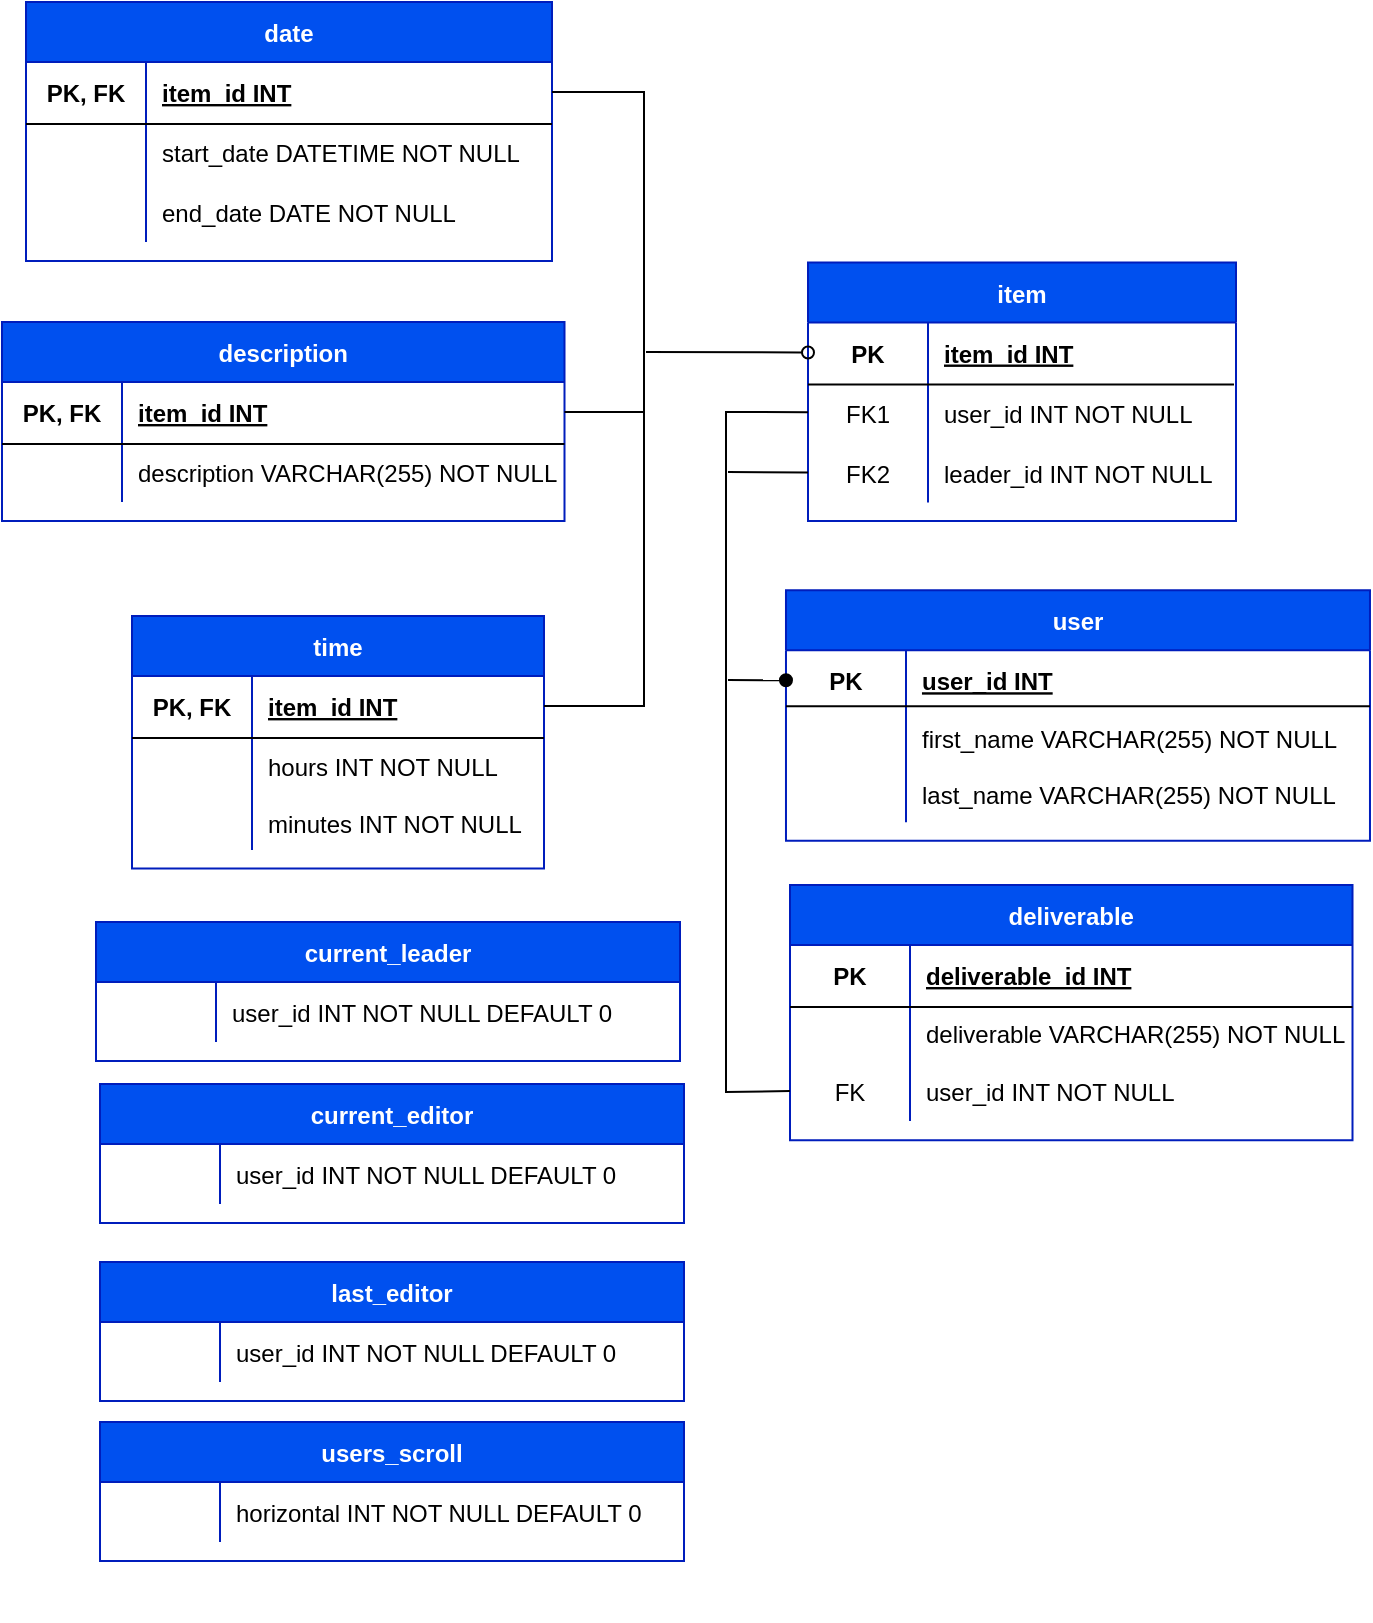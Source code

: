 <mxfile version="14.1.8" type="device"><diagram id="bYAOIsTHdRPR66ZtjGX8" name="Page-1"><mxGraphModel dx="1888" dy="1707" grid="0" gridSize="10" guides="1" tooltips="1" connect="1" arrows="1" fold="1" page="1" pageScale="1" pageWidth="850" pageHeight="1100" math="0" shadow="0"><root><mxCell id="0"/><mxCell id="1" parent="0"/><mxCell id="xfHz_J1VuN-92PHyVg03-23" value="" style="group" parent="1" vertex="1" connectable="0"><mxGeometry x="-770" y="-735" width="281.25" height="99.5" as="geometry"/></mxCell><mxCell id="xfHz_J1VuN-92PHyVg03-24" value="description" style="shape=table;startSize=30;container=1;collapsible=1;childLayout=tableLayout;fixedRows=1;rowLines=0;fontStyle=1;align=center;resizeLast=1;fillColor=#0050ef;strokeColor=#001DBC;fontColor=#ffffff;" parent="xfHz_J1VuN-92PHyVg03-23" vertex="1"><mxGeometry width="281.25" height="99.5" as="geometry"/></mxCell><mxCell id="xfHz_J1VuN-92PHyVg03-25" value="" style="shape=partialRectangle;collapsible=0;dropTarget=0;pointerEvents=0;fillColor=none;top=0;left=0;bottom=0;right=0;points=[[0,0.5],[1,0.5]];portConstraint=eastwest;" parent="xfHz_J1VuN-92PHyVg03-24" vertex="1"><mxGeometry y="30" width="281.25" height="30" as="geometry"/></mxCell><mxCell id="xfHz_J1VuN-92PHyVg03-26" value="PK, FK" style="shape=partialRectangle;connectable=0;fillColor=none;top=0;left=0;bottom=0;right=0;editable=1;overflow=hidden;fontStyle=1" parent="xfHz_J1VuN-92PHyVg03-25" vertex="1"><mxGeometry width="60" height="30" as="geometry"/></mxCell><mxCell id="xfHz_J1VuN-92PHyVg03-27" value="item_id INT" style="shape=partialRectangle;connectable=0;fillColor=none;top=0;left=0;bottom=0;right=0;align=left;spacingLeft=6;overflow=hidden;fontStyle=5" parent="xfHz_J1VuN-92PHyVg03-25" vertex="1"><mxGeometry x="60" width="221.25" height="30" as="geometry"/></mxCell><mxCell id="xfHz_J1VuN-92PHyVg03-28" style="shape=partialRectangle;collapsible=0;dropTarget=0;pointerEvents=0;fillColor=none;top=0;left=0;bottom=0;right=0;points=[[0,0.5],[1,0.5]];portConstraint=eastwest;" parent="xfHz_J1VuN-92PHyVg03-24" vertex="1"><mxGeometry y="60" width="281.25" height="30" as="geometry"/></mxCell><mxCell id="xfHz_J1VuN-92PHyVg03-29" style="shape=partialRectangle;connectable=0;fillColor=none;top=0;left=0;bottom=0;right=0;editable=1;overflow=hidden;fontStyle=0" parent="xfHz_J1VuN-92PHyVg03-28" vertex="1"><mxGeometry width="60" height="30" as="geometry"/></mxCell><mxCell id="xfHz_J1VuN-92PHyVg03-30" value="description VARCHAR(255) NOT NULL" style="shape=partialRectangle;connectable=0;fillColor=none;top=0;left=0;bottom=0;right=0;align=left;spacingLeft=6;overflow=hidden;fontStyle=0" parent="xfHz_J1VuN-92PHyVg03-28" vertex="1"><mxGeometry x="60" width="221.25" height="30" as="geometry"/></mxCell><mxCell id="xfHz_J1VuN-92PHyVg03-31" value="" style="line;strokeWidth=1;fillColor=none;align=left;verticalAlign=middle;spacingTop=-1;spacingLeft=3;spacingRight=3;rotatable=0;labelPosition=right;points=[];portConstraint=eastwest;" parent="xfHz_J1VuN-92PHyVg03-23" vertex="1"><mxGeometry y="57" width="281.25" height="8" as="geometry"/></mxCell><mxCell id="xfHz_J1VuN-92PHyVg03-51" value="" style="group" parent="1" vertex="1" connectable="0"><mxGeometry x="-378.01" y="-600.87" width="292" height="125.25" as="geometry"/></mxCell><mxCell id="xfHz_J1VuN-92PHyVg03-8" value="user" style="shape=table;startSize=30;container=1;collapsible=1;childLayout=tableLayout;fixedRows=1;rowLines=0;fontStyle=1;align=center;resizeLast=1;fillColor=#0050ef;strokeColor=#001DBC;fontColor=#ffffff;" parent="xfHz_J1VuN-92PHyVg03-51" vertex="1"><mxGeometry width="292" height="125.25" as="geometry"/></mxCell><mxCell id="xfHz_J1VuN-92PHyVg03-9" value="" style="shape=partialRectangle;collapsible=0;dropTarget=0;pointerEvents=0;fillColor=none;top=0;left=0;bottom=0;right=0;points=[[0,0.5],[1,0.5]];portConstraint=eastwest;" parent="xfHz_J1VuN-92PHyVg03-8" vertex="1"><mxGeometry y="30" width="292" height="30" as="geometry"/></mxCell><mxCell id="xfHz_J1VuN-92PHyVg03-10" value="PK" style="shape=partialRectangle;connectable=0;fillColor=none;top=0;left=0;bottom=0;right=0;editable=1;overflow=hidden;fontStyle=1" parent="xfHz_J1VuN-92PHyVg03-9" vertex="1"><mxGeometry width="60" height="30" as="geometry"/></mxCell><mxCell id="xfHz_J1VuN-92PHyVg03-11" value="user_id INT" style="shape=partialRectangle;connectable=0;fillColor=none;top=0;left=0;bottom=0;right=0;align=left;spacingLeft=6;overflow=hidden;fontStyle=5" parent="xfHz_J1VuN-92PHyVg03-9" vertex="1"><mxGeometry x="60" width="232" height="30" as="geometry"/></mxCell><mxCell id="xfHz_J1VuN-92PHyVg03-12" style="shape=partialRectangle;collapsible=0;dropTarget=0;pointerEvents=0;fillColor=none;top=0;left=0;bottom=0;right=0;points=[[0,0.5],[1,0.5]];portConstraint=eastwest;" parent="xfHz_J1VuN-92PHyVg03-8" vertex="1"><mxGeometry y="60" width="292" height="28" as="geometry"/></mxCell><mxCell id="xfHz_J1VuN-92PHyVg03-13" value="" style="shape=partialRectangle;connectable=0;fillColor=none;top=0;left=0;bottom=0;right=0;editable=1;overflow=hidden;fontStyle=0" parent="xfHz_J1VuN-92PHyVg03-12" vertex="1"><mxGeometry width="60" height="28" as="geometry"/></mxCell><mxCell id="xfHz_J1VuN-92PHyVg03-14" value="first_name VARCHAR(255) NOT NULL" style="shape=partialRectangle;connectable=0;fillColor=none;top=0;left=0;bottom=0;right=0;align=left;spacingLeft=6;overflow=hidden;fontStyle=0" parent="xfHz_J1VuN-92PHyVg03-12" vertex="1"><mxGeometry x="60" width="232" height="28" as="geometry"/></mxCell><mxCell id="xfHz_J1VuN-92PHyVg03-173" style="shape=partialRectangle;collapsible=0;dropTarget=0;pointerEvents=0;fillColor=none;top=0;left=0;bottom=0;right=0;points=[[0,0.5],[1,0.5]];portConstraint=eastwest;" parent="xfHz_J1VuN-92PHyVg03-8" vertex="1"><mxGeometry y="88" width="292" height="28" as="geometry"/></mxCell><mxCell id="xfHz_J1VuN-92PHyVg03-174" value="" style="shape=partialRectangle;connectable=0;fillColor=none;top=0;left=0;bottom=0;right=0;editable=1;overflow=hidden;fontStyle=0" parent="xfHz_J1VuN-92PHyVg03-173" vertex="1"><mxGeometry width="60" height="28" as="geometry"/></mxCell><mxCell id="xfHz_J1VuN-92PHyVg03-175" value="last_name VARCHAR(255) NOT NULL" style="shape=partialRectangle;connectable=0;fillColor=none;top=0;left=0;bottom=0;right=0;align=left;spacingLeft=6;overflow=hidden;fontStyle=0" parent="xfHz_J1VuN-92PHyVg03-173" vertex="1"><mxGeometry x="60" width="232" height="28" as="geometry"/></mxCell><mxCell id="xfHz_J1VuN-92PHyVg03-50" value="" style="line;strokeWidth=1;fillColor=none;align=left;verticalAlign=middle;spacingTop=-1;spacingLeft=3;spacingRight=3;rotatable=0;labelPosition=right;points=[];portConstraint=eastwest;" parent="xfHz_J1VuN-92PHyVg03-51" vertex="1"><mxGeometry y="54" width="292" height="8" as="geometry"/></mxCell><mxCell id="xfHz_J1VuN-92PHyVg03-55" value="" style="group" parent="1" vertex="1" connectable="0"><mxGeometry x="-705" y="-588" width="206" height="99.5" as="geometry"/></mxCell><mxCell id="xfHz_J1VuN-92PHyVg03-56" value="time" style="shape=table;startSize=30;container=1;collapsible=1;childLayout=tableLayout;fixedRows=1;rowLines=0;fontStyle=1;align=center;resizeLast=1;fillColor=#0050ef;strokeColor=#001DBC;fontColor=#ffffff;" parent="xfHz_J1VuN-92PHyVg03-55" vertex="1"><mxGeometry width="206" height="126.25" as="geometry"/></mxCell><mxCell id="xfHz_J1VuN-92PHyVg03-57" value="" style="shape=partialRectangle;collapsible=0;dropTarget=0;pointerEvents=0;fillColor=none;top=0;left=0;bottom=0;right=0;points=[[0,0.5],[1,0.5]];portConstraint=eastwest;" parent="xfHz_J1VuN-92PHyVg03-56" vertex="1"><mxGeometry y="30" width="206" height="30" as="geometry"/></mxCell><mxCell id="xfHz_J1VuN-92PHyVg03-58" value="PK, FK" style="shape=partialRectangle;connectable=0;fillColor=none;top=0;left=0;bottom=0;right=0;editable=1;overflow=hidden;fontStyle=1" parent="xfHz_J1VuN-92PHyVg03-57" vertex="1"><mxGeometry width="60" height="30" as="geometry"/></mxCell><mxCell id="xfHz_J1VuN-92PHyVg03-59" value="item_id INT" style="shape=partialRectangle;connectable=0;fillColor=none;top=0;left=0;bottom=0;right=0;align=left;spacingLeft=6;overflow=hidden;fontStyle=5" parent="xfHz_J1VuN-92PHyVg03-57" vertex="1"><mxGeometry x="60" width="146" height="30" as="geometry"/></mxCell><mxCell id="xfHz_J1VuN-92PHyVg03-63" style="shape=partialRectangle;collapsible=0;dropTarget=0;pointerEvents=0;fillColor=none;top=0;left=0;bottom=0;right=0;points=[[0,0.5],[1,0.5]];portConstraint=eastwest;" parent="xfHz_J1VuN-92PHyVg03-56" vertex="1"><mxGeometry y="60" width="206" height="30" as="geometry"/></mxCell><mxCell id="xfHz_J1VuN-92PHyVg03-64" style="shape=partialRectangle;connectable=0;fillColor=none;top=0;left=0;bottom=0;right=0;editable=1;overflow=hidden;fontStyle=0" parent="xfHz_J1VuN-92PHyVg03-63" vertex="1"><mxGeometry width="60" height="30" as="geometry"/></mxCell><mxCell id="xfHz_J1VuN-92PHyVg03-65" value="hours INT NOT NULL" style="shape=partialRectangle;connectable=0;fillColor=none;top=0;left=0;bottom=0;right=0;align=left;spacingLeft=6;overflow=hidden;fontStyle=0" parent="xfHz_J1VuN-92PHyVg03-63" vertex="1"><mxGeometry x="60" width="146" height="30" as="geometry"/></mxCell><mxCell id="xfHz_J1VuN-92PHyVg03-143" style="shape=partialRectangle;collapsible=0;dropTarget=0;pointerEvents=0;fillColor=none;top=0;left=0;bottom=0;right=0;points=[[0,0.5],[1,0.5]];portConstraint=eastwest;" parent="xfHz_J1VuN-92PHyVg03-56" vertex="1"><mxGeometry y="90" width="206" height="27" as="geometry"/></mxCell><mxCell id="xfHz_J1VuN-92PHyVg03-144" style="shape=partialRectangle;connectable=0;fillColor=none;top=0;left=0;bottom=0;right=0;editable=1;overflow=hidden;fontStyle=0" parent="xfHz_J1VuN-92PHyVg03-143" vertex="1"><mxGeometry width="60" height="27" as="geometry"/></mxCell><mxCell id="xfHz_J1VuN-92PHyVg03-145" value="minutes INT NOT NULL" style="shape=partialRectangle;connectable=0;fillColor=none;top=0;left=0;bottom=0;right=0;align=left;spacingLeft=6;overflow=hidden;fontStyle=0" parent="xfHz_J1VuN-92PHyVg03-143" vertex="1"><mxGeometry x="60" width="146" height="27" as="geometry"/></mxCell><mxCell id="xfHz_J1VuN-92PHyVg03-66" value="" style="line;strokeWidth=1;fillColor=none;align=left;verticalAlign=middle;spacingTop=-1;spacingLeft=3;spacingRight=3;rotatable=0;labelPosition=right;points=[];portConstraint=eastwest;" parent="xfHz_J1VuN-92PHyVg03-55" vertex="1"><mxGeometry y="57" width="206" height="8" as="geometry"/></mxCell><mxCell id="xfHz_J1VuN-92PHyVg03-67" value="" style="group" parent="1" vertex="1" connectable="0"><mxGeometry x="-758" y="-895" width="263" height="99.5" as="geometry"/></mxCell><mxCell id="xfHz_J1VuN-92PHyVg03-68" value="date" style="shape=table;startSize=30;container=1;collapsible=1;childLayout=tableLayout;fixedRows=1;rowLines=0;fontStyle=1;align=center;resizeLast=1;fillColor=#0050ef;strokeColor=#001DBC;fontColor=#ffffff;" parent="xfHz_J1VuN-92PHyVg03-67" vertex="1"><mxGeometry width="263" height="129.5" as="geometry"/></mxCell><mxCell id="xfHz_J1VuN-92PHyVg03-69" value="" style="shape=partialRectangle;collapsible=0;dropTarget=0;pointerEvents=0;fillColor=none;top=0;left=0;bottom=0;right=0;points=[[0,0.5],[1,0.5]];portConstraint=eastwest;" parent="xfHz_J1VuN-92PHyVg03-68" vertex="1"><mxGeometry y="30" width="263" height="30" as="geometry"/></mxCell><mxCell id="xfHz_J1VuN-92PHyVg03-70" value="PK, FK" style="shape=partialRectangle;connectable=0;fillColor=none;top=0;left=0;bottom=0;right=0;editable=1;overflow=hidden;fontStyle=1" parent="xfHz_J1VuN-92PHyVg03-69" vertex="1"><mxGeometry width="60" height="30" as="geometry"/></mxCell><mxCell id="xfHz_J1VuN-92PHyVg03-71" value="item_id INT" style="shape=partialRectangle;connectable=0;fillColor=none;top=0;left=0;bottom=0;right=0;align=left;spacingLeft=6;overflow=hidden;fontStyle=5" parent="xfHz_J1VuN-92PHyVg03-69" vertex="1"><mxGeometry x="60" width="203" height="30" as="geometry"/></mxCell><mxCell id="xfHz_J1VuN-92PHyVg03-75" style="shape=partialRectangle;collapsible=0;dropTarget=0;pointerEvents=0;fillColor=none;top=0;left=0;bottom=0;right=0;points=[[0,0.5],[1,0.5]];portConstraint=eastwest;" parent="xfHz_J1VuN-92PHyVg03-68" vertex="1"><mxGeometry y="60" width="263" height="30" as="geometry"/></mxCell><mxCell id="xfHz_J1VuN-92PHyVg03-76" style="shape=partialRectangle;connectable=0;fillColor=none;top=0;left=0;bottom=0;right=0;editable=1;overflow=hidden;fontStyle=0" parent="xfHz_J1VuN-92PHyVg03-75" vertex="1"><mxGeometry width="60" height="30" as="geometry"/></mxCell><mxCell id="xfHz_J1VuN-92PHyVg03-77" value="start_date DATETIME NOT NULL" style="shape=partialRectangle;connectable=0;fillColor=none;top=0;left=0;bottom=0;right=0;align=left;spacingLeft=6;overflow=hidden;fontStyle=0" parent="xfHz_J1VuN-92PHyVg03-75" vertex="1"><mxGeometry x="60" width="203" height="30" as="geometry"/></mxCell><mxCell id="2pNxpR_D9z3zoLVvetcD-47" style="shape=partialRectangle;collapsible=0;dropTarget=0;pointerEvents=0;fillColor=none;top=0;left=0;bottom=0;right=0;points=[[0,0.5],[1,0.5]];portConstraint=eastwest;" parent="xfHz_J1VuN-92PHyVg03-68" vertex="1"><mxGeometry y="90" width="263" height="30" as="geometry"/></mxCell><mxCell id="2pNxpR_D9z3zoLVvetcD-48" style="shape=partialRectangle;connectable=0;fillColor=none;top=0;left=0;bottom=0;right=0;editable=1;overflow=hidden;fontStyle=0" parent="2pNxpR_D9z3zoLVvetcD-47" vertex="1"><mxGeometry width="60" height="30" as="geometry"/></mxCell><mxCell id="2pNxpR_D9z3zoLVvetcD-49" value="end_date DATE NOT NULL" style="shape=partialRectangle;connectable=0;fillColor=none;top=0;left=0;bottom=0;right=0;align=left;spacingLeft=6;overflow=hidden;fontStyle=0" parent="2pNxpR_D9z3zoLVvetcD-47" vertex="1"><mxGeometry x="60" width="203" height="30" as="geometry"/></mxCell><mxCell id="xfHz_J1VuN-92PHyVg03-78" value="" style="line;strokeWidth=1;fillColor=none;align=left;verticalAlign=middle;spacingTop=-1;spacingLeft=3;spacingRight=3;rotatable=0;labelPosition=right;points=[];portConstraint=eastwest;" parent="xfHz_J1VuN-92PHyVg03-67" vertex="1"><mxGeometry y="57" width="263" height="8" as="geometry"/></mxCell><mxCell id="xfHz_J1VuN-92PHyVg03-150" value="" style="group" parent="1" vertex="1" connectable="0"><mxGeometry x="-367" y="-764.75" width="239" height="129.25" as="geometry"/></mxCell><mxCell id="xfHz_J1VuN-92PHyVg03-151" value="item" style="shape=table;startSize=30;container=1;collapsible=1;childLayout=tableLayout;fixedRows=1;rowLines=0;fontStyle=1;align=center;resizeLast=1;fillColor=#0050ef;strokeColor=#001DBC;fontColor=#ffffff;" parent="xfHz_J1VuN-92PHyVg03-150" vertex="1"><mxGeometry width="214" height="129.25" as="geometry"/></mxCell><mxCell id="xfHz_J1VuN-92PHyVg03-152" value="" style="shape=partialRectangle;collapsible=0;dropTarget=0;pointerEvents=0;fillColor=none;top=0;left=0;bottom=0;right=0;points=[[0,0.5],[1,0.5]];portConstraint=eastwest;" parent="xfHz_J1VuN-92PHyVg03-151" vertex="1"><mxGeometry y="30" width="214" height="30" as="geometry"/></mxCell><mxCell id="xfHz_J1VuN-92PHyVg03-153" value="PK" style="shape=partialRectangle;connectable=0;fillColor=none;top=0;left=0;bottom=0;right=0;editable=1;overflow=hidden;fontStyle=1" parent="xfHz_J1VuN-92PHyVg03-152" vertex="1"><mxGeometry width="60" height="30" as="geometry"/></mxCell><mxCell id="xfHz_J1VuN-92PHyVg03-154" value="item_id INT" style="shape=partialRectangle;connectable=0;fillColor=none;top=0;left=0;bottom=0;right=0;align=left;spacingLeft=6;overflow=hidden;fontStyle=5" parent="xfHz_J1VuN-92PHyVg03-152" vertex="1"><mxGeometry x="60" width="154" height="30" as="geometry"/></mxCell><mxCell id="2pNxpR_D9z3zoLVvetcD-125" style="shape=partialRectangle;collapsible=0;dropTarget=0;pointerEvents=0;fillColor=none;top=0;left=0;bottom=0;right=0;points=[[0,0.5],[1,0.5]];portConstraint=eastwest;" parent="xfHz_J1VuN-92PHyVg03-151" vertex="1"><mxGeometry y="60" width="214" height="30" as="geometry"/></mxCell><mxCell id="2pNxpR_D9z3zoLVvetcD-126" value="FK1" style="shape=partialRectangle;connectable=0;fillColor=none;top=0;left=0;bottom=0;right=0;editable=1;overflow=hidden;fontStyle=0" parent="2pNxpR_D9z3zoLVvetcD-125" vertex="1"><mxGeometry width="60" height="30" as="geometry"/></mxCell><mxCell id="2pNxpR_D9z3zoLVvetcD-127" value="user_id INT NOT NULL" style="shape=partialRectangle;connectable=0;fillColor=none;top=0;left=0;bottom=0;right=0;align=left;spacingLeft=6;overflow=hidden;fontStyle=0" parent="2pNxpR_D9z3zoLVvetcD-125" vertex="1"><mxGeometry x="60" width="154" height="30" as="geometry"/></mxCell><mxCell id="xfHz_J1VuN-92PHyVg03-155" style="shape=partialRectangle;collapsible=0;dropTarget=0;pointerEvents=0;fillColor=none;top=0;left=0;bottom=0;right=0;points=[[0,0.5],[1,0.5]];portConstraint=eastwest;" parent="xfHz_J1VuN-92PHyVg03-151" vertex="1"><mxGeometry y="90" width="214" height="30" as="geometry"/></mxCell><mxCell id="xfHz_J1VuN-92PHyVg03-156" value="FK2" style="shape=partialRectangle;connectable=0;fillColor=none;top=0;left=0;bottom=0;right=0;editable=1;overflow=hidden;fontStyle=0" parent="xfHz_J1VuN-92PHyVg03-155" vertex="1"><mxGeometry width="60" height="30" as="geometry"/></mxCell><mxCell id="xfHz_J1VuN-92PHyVg03-157" value="leader_id INT NOT NULL" style="shape=partialRectangle;connectable=0;fillColor=none;top=0;left=0;bottom=0;right=0;align=left;spacingLeft=6;overflow=hidden;fontStyle=0" parent="xfHz_J1VuN-92PHyVg03-155" vertex="1"><mxGeometry x="60" width="154" height="30" as="geometry"/></mxCell><mxCell id="xfHz_J1VuN-92PHyVg03-164" value="" style="line;strokeWidth=1;fillColor=none;align=left;verticalAlign=middle;spacingTop=-1;spacingLeft=3;spacingRight=3;rotatable=0;labelPosition=right;points=[];portConstraint=eastwest;" parent="xfHz_J1VuN-92PHyVg03-150" vertex="1"><mxGeometry y="57" width="213" height="8" as="geometry"/></mxCell><mxCell id="2pNxpR_D9z3zoLVvetcD-2" value="" style="group" parent="1" vertex="1" connectable="0"><mxGeometry x="-376" y="-453.5" width="281.25" height="99.5" as="geometry"/></mxCell><mxCell id="2pNxpR_D9z3zoLVvetcD-3" value="deliverable" style="shape=table;startSize=30;container=1;collapsible=1;childLayout=tableLayout;fixedRows=1;rowLines=0;fontStyle=1;align=center;resizeLast=1;fillColor=#0050ef;strokeColor=#001DBC;fontColor=#ffffff;" parent="2pNxpR_D9z3zoLVvetcD-2" vertex="1"><mxGeometry width="281.25" height="127.65" as="geometry"/></mxCell><mxCell id="2pNxpR_D9z3zoLVvetcD-4" value="" style="shape=partialRectangle;collapsible=0;dropTarget=0;pointerEvents=0;fillColor=none;top=0;left=0;bottom=0;right=0;points=[[0,0.5],[1,0.5]];portConstraint=eastwest;" parent="2pNxpR_D9z3zoLVvetcD-3" vertex="1"><mxGeometry y="30" width="281.25" height="30" as="geometry"/></mxCell><mxCell id="2pNxpR_D9z3zoLVvetcD-5" value="PK" style="shape=partialRectangle;connectable=0;fillColor=none;top=0;left=0;bottom=0;right=0;editable=1;overflow=hidden;fontStyle=1" parent="2pNxpR_D9z3zoLVvetcD-4" vertex="1"><mxGeometry width="60" height="30" as="geometry"/></mxCell><mxCell id="2pNxpR_D9z3zoLVvetcD-6" value="deliverable_id INT" style="shape=partialRectangle;connectable=0;fillColor=none;top=0;left=0;bottom=0;right=0;align=left;spacingLeft=6;overflow=hidden;fontStyle=5" parent="2pNxpR_D9z3zoLVvetcD-4" vertex="1"><mxGeometry x="60" width="221.25" height="30" as="geometry"/></mxCell><mxCell id="2pNxpR_D9z3zoLVvetcD-44" style="shape=partialRectangle;collapsible=0;dropTarget=0;pointerEvents=0;fillColor=none;top=0;left=0;bottom=0;right=0;points=[[0,0.5],[1,0.5]];portConstraint=eastwest;" parent="2pNxpR_D9z3zoLVvetcD-3" vertex="1"><mxGeometry y="60" width="281.25" height="28" as="geometry"/></mxCell><mxCell id="2pNxpR_D9z3zoLVvetcD-45" style="shape=partialRectangle;connectable=0;fillColor=none;top=0;left=0;bottom=0;right=0;editable=1;overflow=hidden;fontStyle=0" parent="2pNxpR_D9z3zoLVvetcD-44" vertex="1"><mxGeometry width="60" height="28" as="geometry"/></mxCell><mxCell id="2pNxpR_D9z3zoLVvetcD-46" value="deliverable VARCHAR(255) NOT NULL" style="shape=partialRectangle;connectable=0;fillColor=none;top=0;left=0;bottom=0;right=0;align=left;spacingLeft=6;overflow=hidden;fontStyle=0" parent="2pNxpR_D9z3zoLVvetcD-44" vertex="1"><mxGeometry x="60" width="221.25" height="28" as="geometry"/></mxCell><mxCell id="2pNxpR_D9z3zoLVvetcD-7" style="shape=partialRectangle;collapsible=0;dropTarget=0;pointerEvents=0;fillColor=none;top=0;left=0;bottom=0;right=0;points=[[0,0.5],[1,0.5]];portConstraint=eastwest;" parent="2pNxpR_D9z3zoLVvetcD-3" vertex="1"><mxGeometry y="88" width="281.25" height="30" as="geometry"/></mxCell><mxCell id="2pNxpR_D9z3zoLVvetcD-8" value="FK" style="shape=partialRectangle;connectable=0;fillColor=none;top=0;left=0;bottom=0;right=0;editable=1;overflow=hidden;fontStyle=0" parent="2pNxpR_D9z3zoLVvetcD-7" vertex="1"><mxGeometry width="60" height="30" as="geometry"/></mxCell><mxCell id="2pNxpR_D9z3zoLVvetcD-9" value="user_id INT NOT NULL" style="shape=partialRectangle;connectable=0;fillColor=none;top=0;left=0;bottom=0;right=0;align=left;spacingLeft=6;overflow=hidden;fontStyle=0" parent="2pNxpR_D9z3zoLVvetcD-7" vertex="1"><mxGeometry x="60" width="221.25" height="30" as="geometry"/></mxCell><mxCell id="2pNxpR_D9z3zoLVvetcD-10" value="" style="line;strokeWidth=1;fillColor=none;align=left;verticalAlign=middle;spacingTop=-1;spacingLeft=3;spacingRight=3;rotatable=0;labelPosition=right;points=[];portConstraint=eastwest;" parent="2pNxpR_D9z3zoLVvetcD-2" vertex="1"><mxGeometry y="57" width="281.25" height="8" as="geometry"/></mxCell><mxCell id="2pNxpR_D9z3zoLVvetcD-129" value="" style="endArrow=none;html=1;rounded=0;exitX=0;exitY=0.5;exitDx=0;exitDy=0;" parent="1" source="2pNxpR_D9z3zoLVvetcD-7" target="2pNxpR_D9z3zoLVvetcD-125" edge="1"><mxGeometry width="50" height="50" relative="1" as="geometry"><mxPoint x="-459" y="-196" as="sourcePoint"/><mxPoint x="-393" y="-711" as="targetPoint"/><Array as="points"><mxPoint x="-408" y="-350"/><mxPoint x="-408" y="-568"/><mxPoint x="-408" y="-690"/></Array></mxGeometry></mxCell><mxCell id="2pNxpR_D9z3zoLVvetcD-130" value="" style="endArrow=none;html=1;entryX=1;entryY=0.5;entryDx=0;entryDy=0;rounded=0;exitX=1;exitY=0.5;exitDx=0;exitDy=0;" parent="1" source="xfHz_J1VuN-92PHyVg03-57" target="xfHz_J1VuN-92PHyVg03-69" edge="1"><mxGeometry width="50" height="50" relative="1" as="geometry"><mxPoint x="-361.63" y="-349" as="sourcePoint"/><mxPoint x="-346" y="-687" as="targetPoint"/><Array as="points"><mxPoint x="-449" y="-543"/><mxPoint x="-449" y="-850"/></Array></mxGeometry></mxCell><mxCell id="2pNxpR_D9z3zoLVvetcD-131" value="" style="endArrow=none;html=1;exitX=1;exitY=0.5;exitDx=0;exitDy=0;rounded=0;" parent="1" source="xfHz_J1VuN-92PHyVg03-25" edge="1"><mxGeometry width="50" height="50" relative="1" as="geometry"><mxPoint x="-472" y="-609" as="sourcePoint"/><mxPoint x="-449" y="-690" as="targetPoint"/></mxGeometry></mxCell><mxCell id="2pNxpR_D9z3zoLVvetcD-132" value="" style="endArrow=oval;html=1;entryX=0;entryY=0.5;entryDx=0;entryDy=0;rounded=0;endFill=0;" parent="1" target="xfHz_J1VuN-92PHyVg03-152" edge="1"><mxGeometry width="50" height="50" relative="1" as="geometry"><mxPoint x="-448" y="-720" as="sourcePoint"/><mxPoint x="-440" y="-551" as="targetPoint"/></mxGeometry></mxCell><mxCell id="2pNxpR_D9z3zoLVvetcD-133" value="" style="endArrow=none;html=1;entryX=0;entryY=0.5;entryDx=0;entryDy=0;rounded=0;" parent="1" target="xfHz_J1VuN-92PHyVg03-155" edge="1"><mxGeometry width="50" height="50" relative="1" as="geometry"><mxPoint x="-407" y="-660" as="sourcePoint"/><mxPoint x="-347" y="-588" as="targetPoint"/></mxGeometry></mxCell><mxCell id="2pNxpR_D9z3zoLVvetcD-134" value="" style="endArrow=oval;html=1;entryX=0;entryY=0.5;entryDx=0;entryDy=0;rounded=0;endFill=1;" parent="1" target="xfHz_J1VuN-92PHyVg03-9" edge="1"><mxGeometry width="50" height="50" relative="1" as="geometry"><mxPoint x="-407" y="-556" as="sourcePoint"/><mxPoint x="-347" y="-528" as="targetPoint"/></mxGeometry></mxCell><mxCell id="g5DiEKOB-vO-3vB16n4p-28" value="" style="group" vertex="1" connectable="0" parent="1"><mxGeometry x="-721" y="-354" width="292" height="99.5" as="geometry"/></mxCell><mxCell id="g5DiEKOB-vO-3vB16n4p-29" value="current_editor" style="shape=table;startSize=30;container=1;collapsible=1;childLayout=tableLayout;fixedRows=1;rowLines=0;fontStyle=1;align=center;resizeLast=1;fillColor=#0050ef;strokeColor=#001DBC;fontColor=#ffffff;" vertex="1" parent="g5DiEKOB-vO-3vB16n4p-28"><mxGeometry width="292" height="69.5" as="geometry"/></mxCell><mxCell id="g5DiEKOB-vO-3vB16n4p-30" style="shape=partialRectangle;collapsible=0;dropTarget=0;pointerEvents=0;fillColor=none;top=0;left=0;bottom=0;right=0;points=[[0,0.5],[1,0.5]];portConstraint=eastwest;" vertex="1" parent="g5DiEKOB-vO-3vB16n4p-29"><mxGeometry y="30" width="292" height="30" as="geometry"/></mxCell><mxCell id="g5DiEKOB-vO-3vB16n4p-31" value="" style="shape=partialRectangle;connectable=0;fillColor=none;top=0;left=0;bottom=0;right=0;editable=1;overflow=hidden;fontStyle=0" vertex="1" parent="g5DiEKOB-vO-3vB16n4p-30"><mxGeometry width="60" height="30" as="geometry"/></mxCell><mxCell id="g5DiEKOB-vO-3vB16n4p-32" value="user_id INT NOT NULL DEFAULT 0" style="shape=partialRectangle;connectable=0;fillColor=none;top=0;left=0;bottom=0;right=0;align=left;spacingLeft=6;overflow=hidden;fontStyle=0" vertex="1" parent="g5DiEKOB-vO-3vB16n4p-30"><mxGeometry x="60" width="232" height="30" as="geometry"/></mxCell><mxCell id="g5DiEKOB-vO-3vB16n4p-44" value="" style="group" vertex="1" connectable="0" parent="1"><mxGeometry x="-721" y="-265" width="292" height="99.5" as="geometry"/></mxCell><mxCell id="g5DiEKOB-vO-3vB16n4p-45" value="last_editor" style="shape=table;startSize=30;container=1;collapsible=1;childLayout=tableLayout;fixedRows=1;rowLines=0;fontStyle=1;align=center;resizeLast=1;fillColor=#0050ef;strokeColor=#001DBC;fontColor=#ffffff;" vertex="1" parent="g5DiEKOB-vO-3vB16n4p-44"><mxGeometry width="292" height="69.5" as="geometry"/></mxCell><mxCell id="g5DiEKOB-vO-3vB16n4p-46" style="shape=partialRectangle;collapsible=0;dropTarget=0;pointerEvents=0;fillColor=none;top=0;left=0;bottom=0;right=0;points=[[0,0.5],[1,0.5]];portConstraint=eastwest;" vertex="1" parent="g5DiEKOB-vO-3vB16n4p-45"><mxGeometry y="30" width="292" height="30" as="geometry"/></mxCell><mxCell id="g5DiEKOB-vO-3vB16n4p-47" value="" style="shape=partialRectangle;connectable=0;fillColor=none;top=0;left=0;bottom=0;right=0;editable=1;overflow=hidden;fontStyle=0" vertex="1" parent="g5DiEKOB-vO-3vB16n4p-46"><mxGeometry width="60" height="30" as="geometry"/></mxCell><mxCell id="g5DiEKOB-vO-3vB16n4p-48" value="user_id INT NOT NULL DEFAULT 0" style="shape=partialRectangle;connectable=0;fillColor=none;top=0;left=0;bottom=0;right=0;align=left;spacingLeft=6;overflow=hidden;fontStyle=0" vertex="1" parent="g5DiEKOB-vO-3vB16n4p-46"><mxGeometry x="60" width="232" height="30" as="geometry"/></mxCell><mxCell id="g5DiEKOB-vO-3vB16n4p-49" value="" style="group" vertex="1" connectable="0" parent="1"><mxGeometry x="-721" y="-185" width="292" height="99.5" as="geometry"/></mxCell><mxCell id="g5DiEKOB-vO-3vB16n4p-50" value="users_scroll" style="shape=table;startSize=30;container=1;collapsible=1;childLayout=tableLayout;fixedRows=1;rowLines=0;fontStyle=1;align=center;resizeLast=1;fillColor=#0050ef;strokeColor=#001DBC;fontColor=#ffffff;" vertex="1" parent="g5DiEKOB-vO-3vB16n4p-49"><mxGeometry width="292" height="69.5" as="geometry"/></mxCell><mxCell id="g5DiEKOB-vO-3vB16n4p-54" style="shape=partialRectangle;collapsible=0;dropTarget=0;pointerEvents=0;fillColor=none;top=0;left=0;bottom=0;right=0;points=[[0,0.5],[1,0.5]];portConstraint=eastwest;" vertex="1" parent="g5DiEKOB-vO-3vB16n4p-50"><mxGeometry y="30" width="292" height="30" as="geometry"/></mxCell><mxCell id="g5DiEKOB-vO-3vB16n4p-55" style="shape=partialRectangle;connectable=0;fillColor=none;top=0;left=0;bottom=0;right=0;editable=1;overflow=hidden;fontStyle=0" vertex="1" parent="g5DiEKOB-vO-3vB16n4p-54"><mxGeometry width="60" height="30" as="geometry"/></mxCell><mxCell id="g5DiEKOB-vO-3vB16n4p-56" value="horizontal INT NOT NULL DEFAULT 0" style="shape=partialRectangle;connectable=0;fillColor=none;top=0;left=0;bottom=0;right=0;align=left;spacingLeft=6;overflow=hidden;fontStyle=0" vertex="1" parent="g5DiEKOB-vO-3vB16n4p-54"><mxGeometry x="60" width="232" height="30" as="geometry"/></mxCell><mxCell id="g5DiEKOB-vO-3vB16n4p-57" value="" style="group" vertex="1" connectable="0" parent="1"><mxGeometry x="-723" y="-435" width="292" height="99.5" as="geometry"/></mxCell><mxCell id="g5DiEKOB-vO-3vB16n4p-58" value="current_leader" style="shape=table;startSize=30;container=1;collapsible=1;childLayout=tableLayout;fixedRows=1;rowLines=0;fontStyle=1;align=center;resizeLast=1;fillColor=#0050ef;strokeColor=#001DBC;fontColor=#ffffff;" vertex="1" parent="g5DiEKOB-vO-3vB16n4p-57"><mxGeometry width="292" height="69.5" as="geometry"/></mxCell><mxCell id="g5DiEKOB-vO-3vB16n4p-59" style="shape=partialRectangle;collapsible=0;dropTarget=0;pointerEvents=0;fillColor=none;top=0;left=0;bottom=0;right=0;points=[[0,0.5],[1,0.5]];portConstraint=eastwest;" vertex="1" parent="g5DiEKOB-vO-3vB16n4p-58"><mxGeometry y="30" width="292" height="30" as="geometry"/></mxCell><mxCell id="g5DiEKOB-vO-3vB16n4p-60" value="" style="shape=partialRectangle;connectable=0;fillColor=none;top=0;left=0;bottom=0;right=0;editable=1;overflow=hidden;fontStyle=0" vertex="1" parent="g5DiEKOB-vO-3vB16n4p-59"><mxGeometry width="60" height="30" as="geometry"/></mxCell><mxCell id="g5DiEKOB-vO-3vB16n4p-61" value="user_id INT NOT NULL DEFAULT 0" style="shape=partialRectangle;connectable=0;fillColor=none;top=0;left=0;bottom=0;right=0;align=left;spacingLeft=6;overflow=hidden;fontStyle=0" vertex="1" parent="g5DiEKOB-vO-3vB16n4p-59"><mxGeometry x="60" width="232" height="30" as="geometry"/></mxCell></root></mxGraphModel></diagram></mxfile>